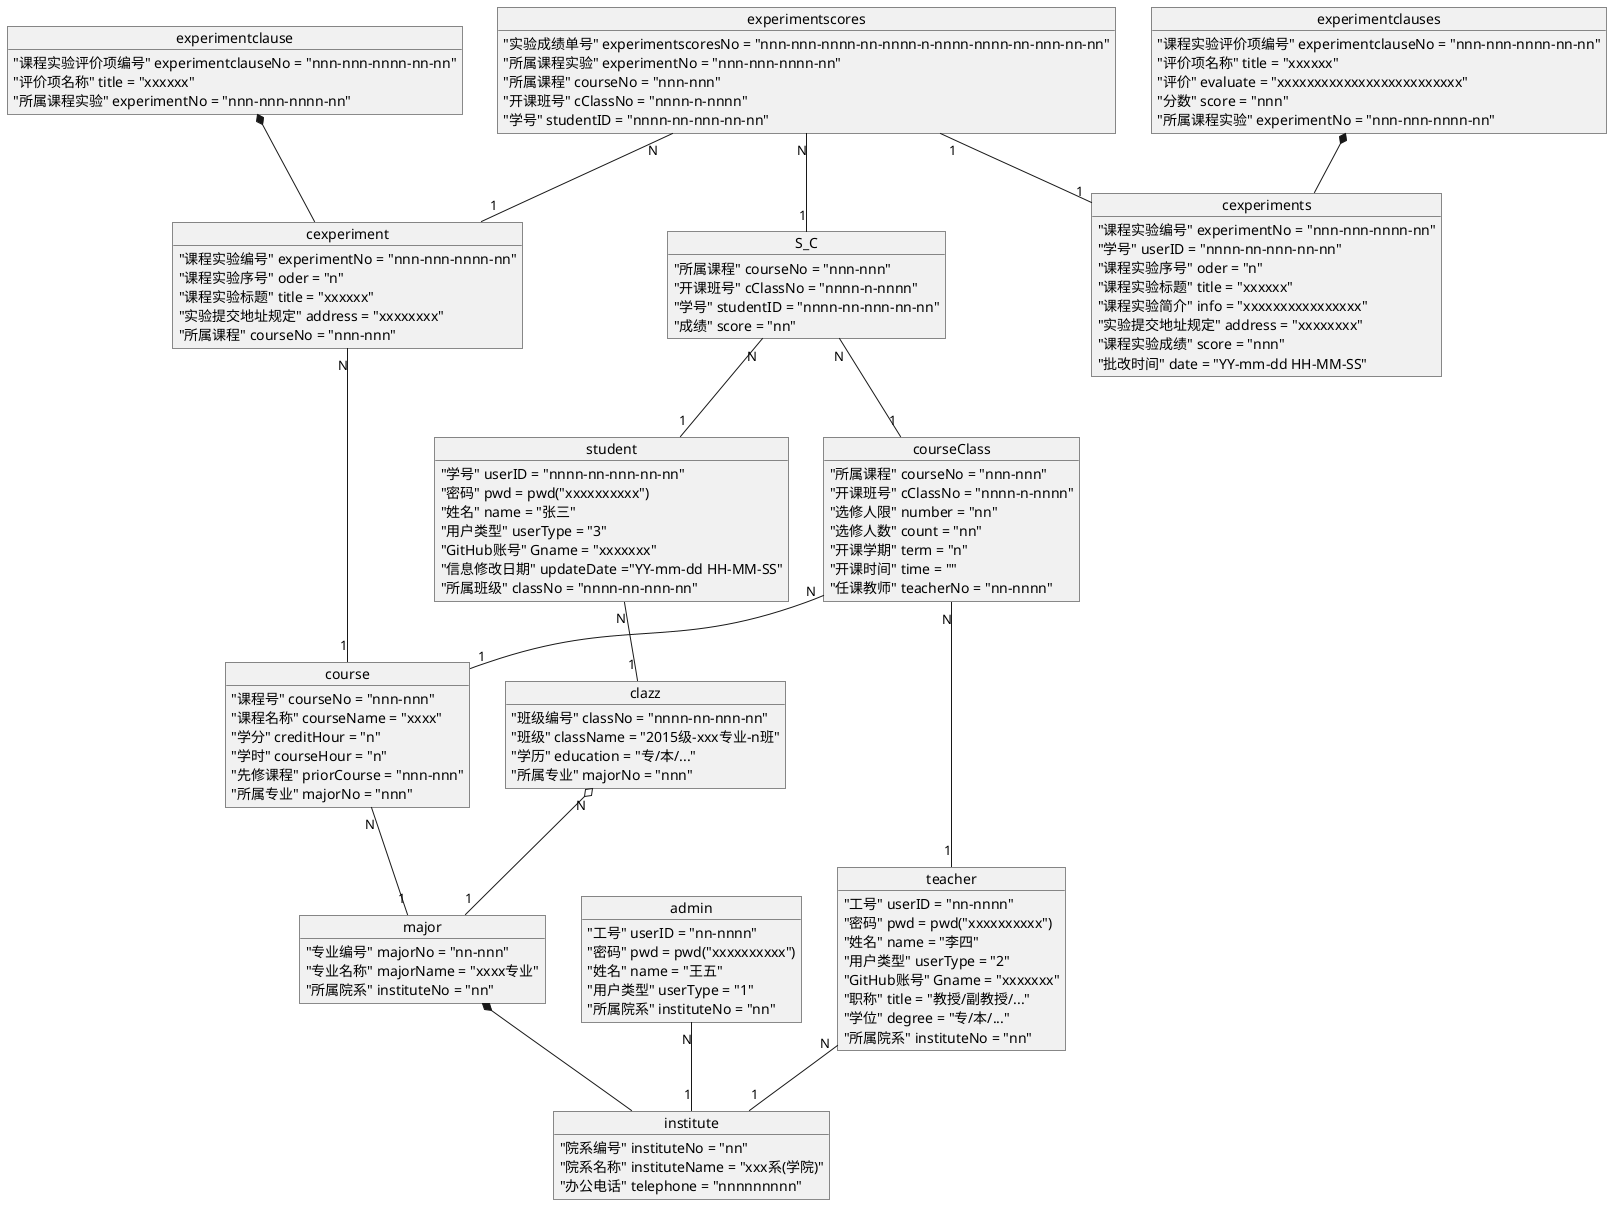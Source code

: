 @startuml 对象图-总
object student{
    "学号" userID = "nnnn-nn-nnn-nn-nn"
    "密码" pwd = pwd("xxxxxxxxxx")
    "姓名" name = "张三"
    "用户类型" userType = "3"
    "GitHub账号" Gname = "xxxxxxx"
    "信息修改日期" updateDate ="YY-mm-dd HH-MM-SS"
    "所属班级" classNo = "nnnn-nn-nnn-nn"
}

object teacher{
    "工号" userID = "nn-nnnn"
    "密码" pwd = pwd("xxxxxxxxxx")
    "姓名" name = "李四"
    "用户类型" userType = "2"
    "GitHub账号" Gname = "xxxxxxx"
    "职称" title = "教授/副教授/..."
    "学位" degree = "专/本/..."
    "所属院系" instituteNo = "nn"
}

object admin{
    "工号" userID = "nn-nnnn"
    "密码" pwd = pwd("xxxxxxxxxx")
    "姓名" name = "王五"
    "用户类型" userType = "1"
    "所属院系" instituteNo = "nn"
}

object clazz{
    "班级编号" classNo = "nnnn-nn-nnn-nn"
    "班级" className = "2015级-xxx专业-n班"
    "学历" education = "专/本/..."
    "所属专业" majorNo = "nnn"
}

object major{
    "专业编号" majorNo = "nn-nnn"
    "专业名称" majorName = "xxxx专业"
    "所属院系" instituteNo = "nn"
}

object institute{
    "院系编号" instituteNo = "nn"
    "院系名称" instituteName = "xxx系(学院)"
    "办公电话" telephone = "nnnnnnnnn"
}

object cexperiment{
    "课程实验编号" experimentNo = "nnn-nnn-nnnn-nn"
    "课程实验序号" oder = "n"
    "课程实验标题" title = "xxxxxx"
    "实验提交地址规定" address = "xxxxxxxx"
    "所属课程" courseNo = "nnn-nnn"
}
object experimentclause{
    "课程实验评价项编号" experimentclauseNo = "nnn-nnn-nnnn-nn-nn"
    "评价项名称" title = "xxxxxx"
    "所属课程实验" experimentNo = "nnn-nnn-nnnn-nn"
}

object cexperiments{
    "课程实验编号" experimentNo = "nnn-nnn-nnnn-nn"
    "学号" userID = "nnnn-nn-nnn-nn-nn"
    "课程实验序号" oder = "n"
    "课程实验标题" title = "xxxxxx"
    "课程实验简介" info = "xxxxxxxxxxxxxxxx"
    "实验提交地址规定" address = "xxxxxxxx"
    "课程实验成绩" score = "nnn"
    "批改时间" date = "YY-mm-dd HH-MM-SS"
}
object experimentclauses{
    "课程实验评价项编号" experimentclauseNo = "nnn-nnn-nnnn-nn-nn"
    "评价项名称" title = "xxxxxx"
    "评价" evaluate = "xxxxxxxxxxxxxxxxxxxxxxxxx"
    "分数" score = "nnn"
    "所属课程实验" experimentNo = "nnn-nnn-nnnn-nn"
}

object course{
    "课程号" courseNo = "nnn-nnn"
    "课程名称" courseName = "xxxx"
    "学分" creditHour = "n"
    "学时" courseHour = "n"
    "先修课程" priorCourse = "nnn-nnn"
    "所属专业" majorNo = "nnn"
}

object courseClass{
    "所属课程" courseNo = "nnn-nnn"
    "开课班号" cClassNo = "nnnn-n-nnnn"
    "选修人限" number = "nn"
    "选修人数" count = "nn"
    "开课学期" term = "n"
    "开课时间" time = ""
    "任课教师" teacherNo = "nn-nnnn"
}

object S_C{
    "所属课程" courseNo = "nnn-nnn"
    "开课班号" cClassNo = "nnnn-n-nnnn"
    "学号" studentID = "nnnn-nn-nnn-nn-nn"
    "成绩" score = "nn"
}
object experimentscores{
    "实验成绩单号" experimentscoresNo = "nnn-nnn-nnnn-nn-nnnn-n-nnnn-nnnn-nn-nnn-nn-nn"
    "所属课程实验" experimentNo = "nnn-nnn-nnnn-nn"
    "所属课程" courseNo = "nnn-nnn"
    "开课班号" cClassNo = "nnnn-n-nnnn"
    "学号" studentID = "nnnn-nn-nnn-nn-nn"
}
student "N" -- "1" clazz
clazz "N" o-- "1" major
major *-- institute
teacher "N" -- "1" institute
admin "N" -- "1" institute
S_C "N" -- "1" student
S_C "N" -- "1" courseClass
courseClass "N" -- "1" course
courseClass "N" -- "1" teacher
course "N" -- "1" major
experimentclause *-- cexperiment
cexperiment "N" -- "1" course
experimentscores "N" -- "1" S_C
experimentscores "N" -- "1" cexperiment
experimentclauses *-- cexperiments
experimentscores "1"--"1" cexperiments
@enduml
